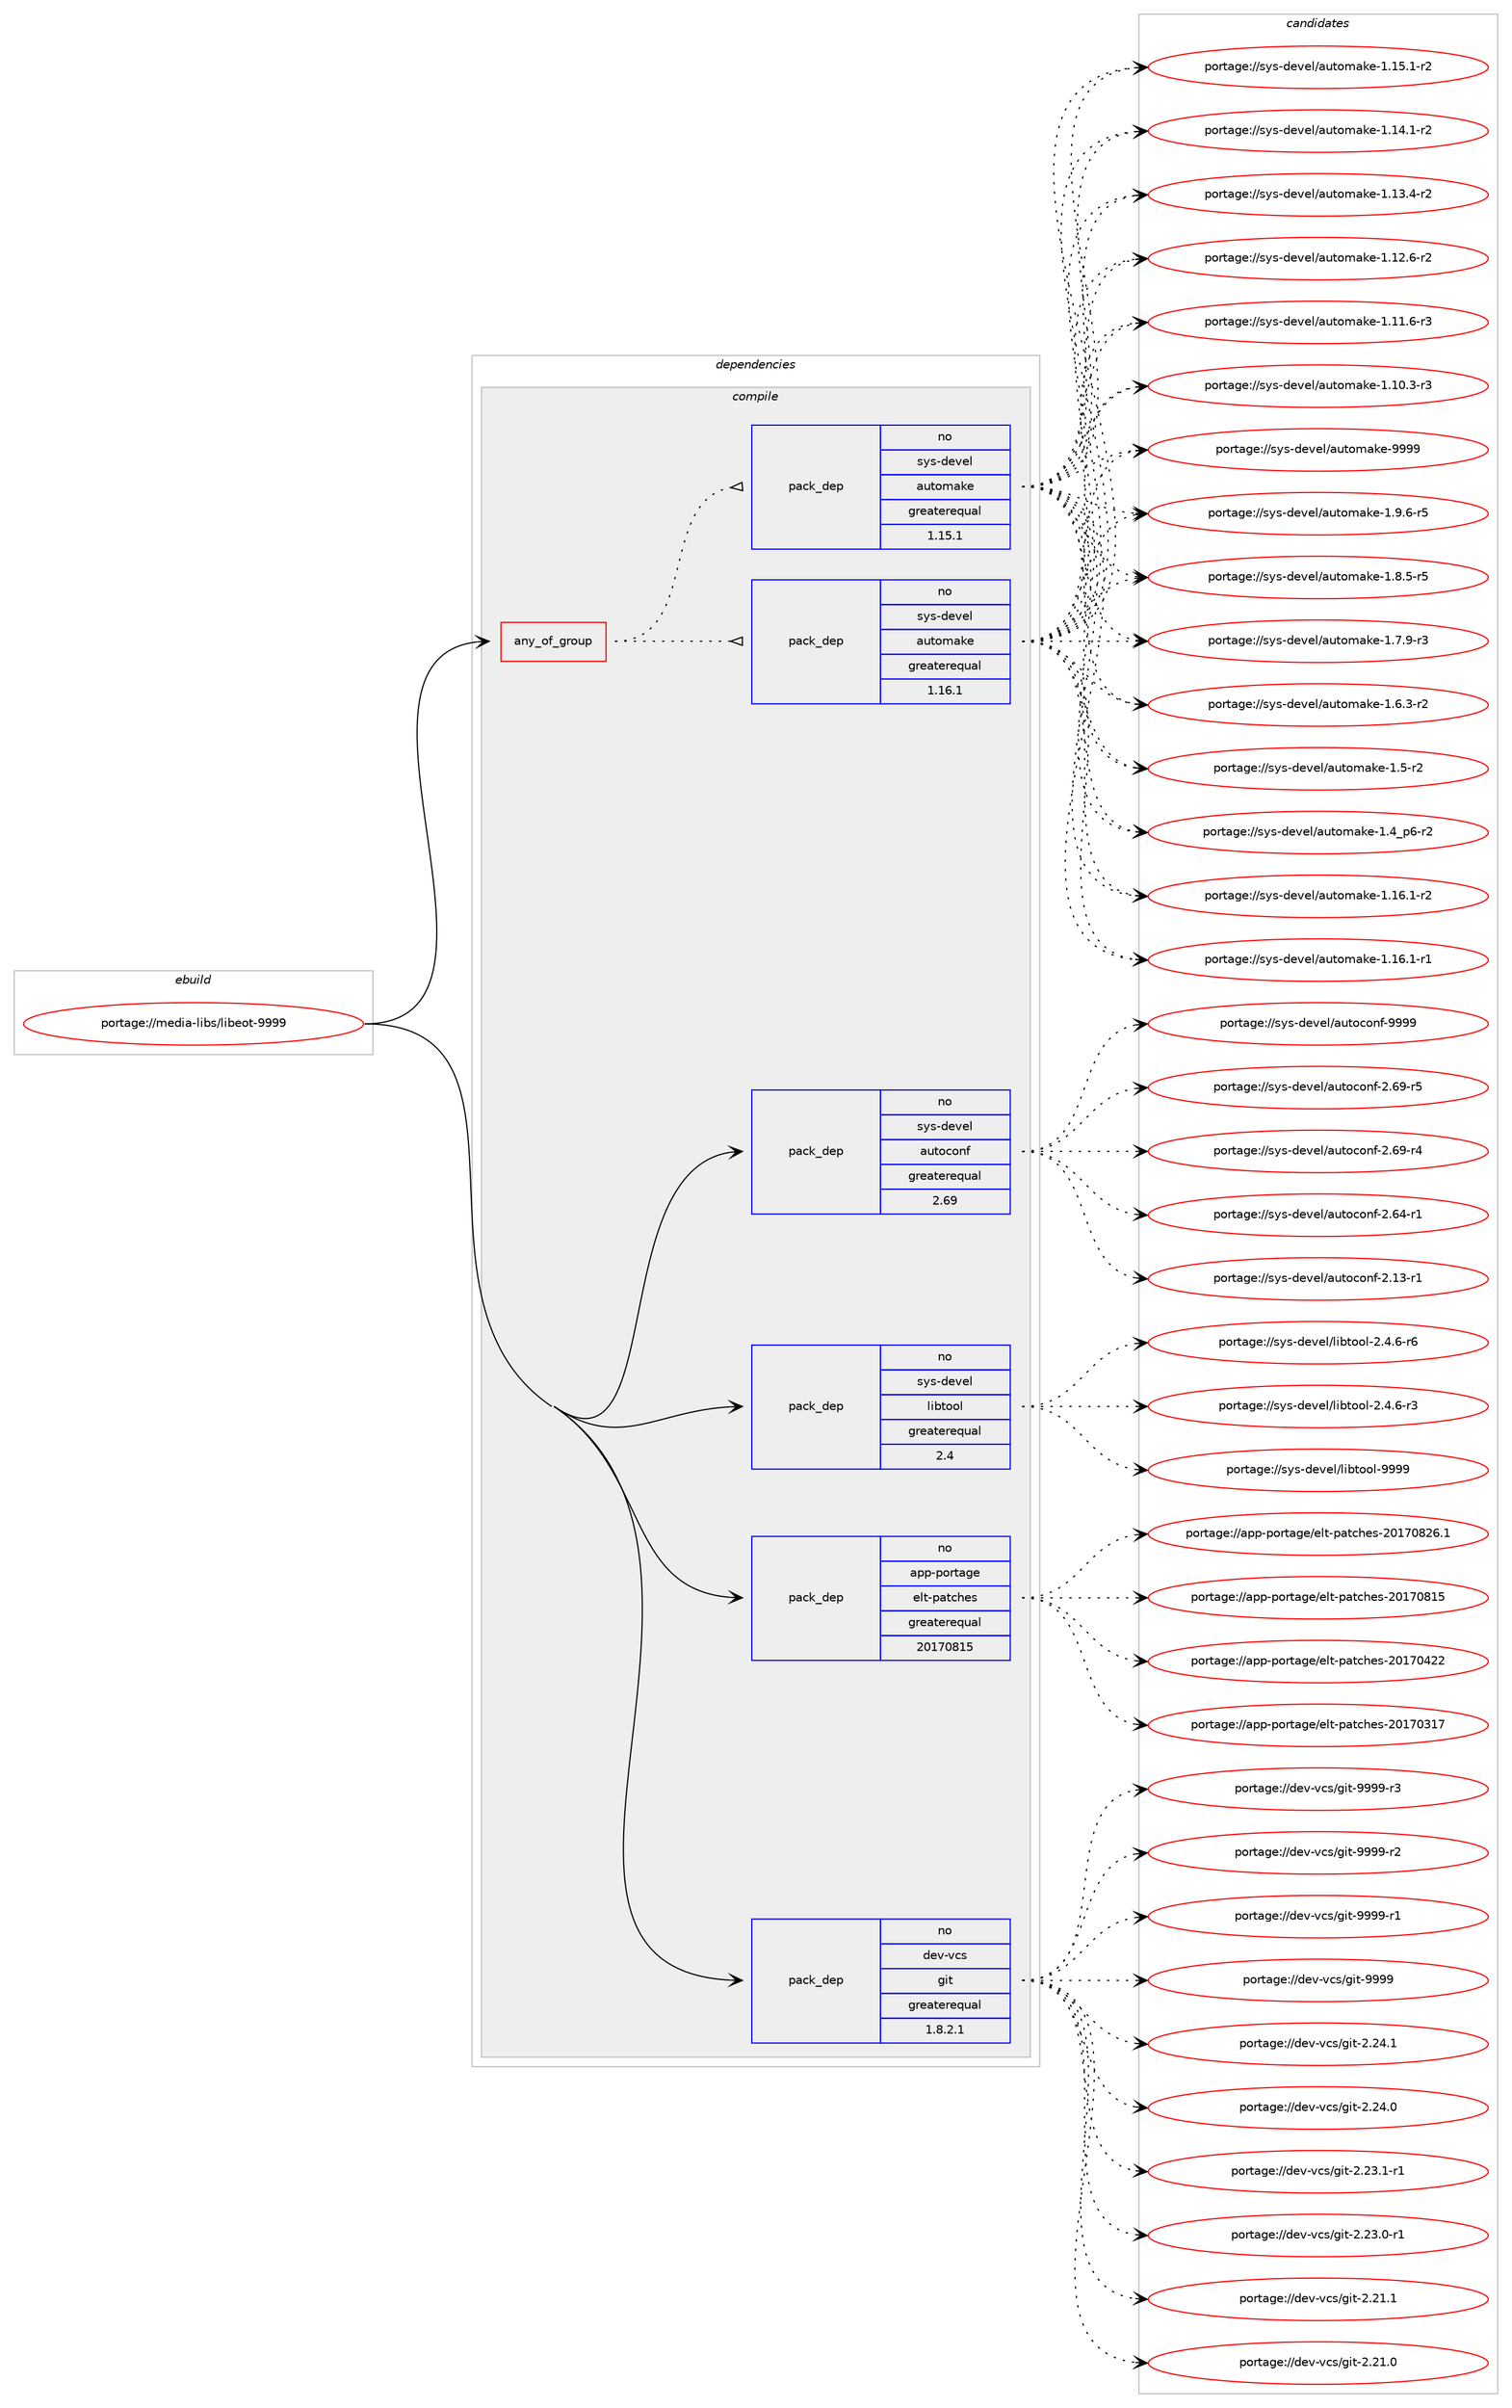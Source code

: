 digraph prolog {

# *************
# Graph options
# *************

newrank=true;
concentrate=true;
compound=true;
graph [rankdir=LR,fontname=Helvetica,fontsize=10,ranksep=1.5];#, ranksep=2.5, nodesep=0.2];
edge  [arrowhead=vee];
node  [fontname=Helvetica,fontsize=10];

# **********
# The ebuild
# **********

subgraph cluster_leftcol {
color=gray;
rank=same;
label=<<i>ebuild</i>>;
id [label="portage://media-libs/libeot-9999", color=red, width=4, href="../media-libs/libeot-9999.svg"];
}

# ****************
# The dependencies
# ****************

subgraph cluster_midcol {
color=gray;
label=<<i>dependencies</i>>;
subgraph cluster_compile {
fillcolor="#eeeeee";
style=filled;
label=<<i>compile</i>>;
subgraph any3131 {
dependency212139 [label=<<TABLE BORDER="0" CELLBORDER="1" CELLSPACING="0" CELLPADDING="4"><TR><TD CELLPADDING="10">any_of_group</TD></TR></TABLE>>, shape=none, color=red];subgraph pack160364 {
dependency212140 [label=<<TABLE BORDER="0" CELLBORDER="1" CELLSPACING="0" CELLPADDING="4" WIDTH="220"><TR><TD ROWSPAN="6" CELLPADDING="30">pack_dep</TD></TR><TR><TD WIDTH="110">no</TD></TR><TR><TD>sys-devel</TD></TR><TR><TD>automake</TD></TR><TR><TD>greaterequal</TD></TR><TR><TD>1.16.1</TD></TR></TABLE>>, shape=none, color=blue];
}
dependency212139:e -> dependency212140:w [weight=20,style="dotted",arrowhead="oinv"];
subgraph pack160365 {
dependency212141 [label=<<TABLE BORDER="0" CELLBORDER="1" CELLSPACING="0" CELLPADDING="4" WIDTH="220"><TR><TD ROWSPAN="6" CELLPADDING="30">pack_dep</TD></TR><TR><TD WIDTH="110">no</TD></TR><TR><TD>sys-devel</TD></TR><TR><TD>automake</TD></TR><TR><TD>greaterequal</TD></TR><TR><TD>1.15.1</TD></TR></TABLE>>, shape=none, color=blue];
}
dependency212139:e -> dependency212141:w [weight=20,style="dotted",arrowhead="oinv"];
}
id:e -> dependency212139:w [weight=20,style="solid",arrowhead="vee"];
subgraph pack160366 {
dependency212142 [label=<<TABLE BORDER="0" CELLBORDER="1" CELLSPACING="0" CELLPADDING="4" WIDTH="220"><TR><TD ROWSPAN="6" CELLPADDING="30">pack_dep</TD></TR><TR><TD WIDTH="110">no</TD></TR><TR><TD>app-portage</TD></TR><TR><TD>elt-patches</TD></TR><TR><TD>greaterequal</TD></TR><TR><TD>20170815</TD></TR></TABLE>>, shape=none, color=blue];
}
id:e -> dependency212142:w [weight=20,style="solid",arrowhead="vee"];
subgraph pack160367 {
dependency212143 [label=<<TABLE BORDER="0" CELLBORDER="1" CELLSPACING="0" CELLPADDING="4" WIDTH="220"><TR><TD ROWSPAN="6" CELLPADDING="30">pack_dep</TD></TR><TR><TD WIDTH="110">no</TD></TR><TR><TD>dev-vcs</TD></TR><TR><TD>git</TD></TR><TR><TD>greaterequal</TD></TR><TR><TD>1.8.2.1</TD></TR></TABLE>>, shape=none, color=blue];
}
id:e -> dependency212143:w [weight=20,style="solid",arrowhead="vee"];
subgraph pack160368 {
dependency212144 [label=<<TABLE BORDER="0" CELLBORDER="1" CELLSPACING="0" CELLPADDING="4" WIDTH="220"><TR><TD ROWSPAN="6" CELLPADDING="30">pack_dep</TD></TR><TR><TD WIDTH="110">no</TD></TR><TR><TD>sys-devel</TD></TR><TR><TD>autoconf</TD></TR><TR><TD>greaterequal</TD></TR><TR><TD>2.69</TD></TR></TABLE>>, shape=none, color=blue];
}
id:e -> dependency212144:w [weight=20,style="solid",arrowhead="vee"];
subgraph pack160369 {
dependency212145 [label=<<TABLE BORDER="0" CELLBORDER="1" CELLSPACING="0" CELLPADDING="4" WIDTH="220"><TR><TD ROWSPAN="6" CELLPADDING="30">pack_dep</TD></TR><TR><TD WIDTH="110">no</TD></TR><TR><TD>sys-devel</TD></TR><TR><TD>libtool</TD></TR><TR><TD>greaterequal</TD></TR><TR><TD>2.4</TD></TR></TABLE>>, shape=none, color=blue];
}
id:e -> dependency212145:w [weight=20,style="solid",arrowhead="vee"];
}
subgraph cluster_compileandrun {
fillcolor="#eeeeee";
style=filled;
label=<<i>compile and run</i>>;
}
subgraph cluster_run {
fillcolor="#eeeeee";
style=filled;
label=<<i>run</i>>;
}
}

# **************
# The candidates
# **************

subgraph cluster_choices {
rank=same;
color=gray;
label=<<i>candidates</i>>;

subgraph choice160364 {
color=black;
nodesep=1;
choice115121115451001011181011084797117116111109971071014557575757 [label="portage://sys-devel/automake-9999", color=red, width=4,href="../sys-devel/automake-9999.svg"];
choice115121115451001011181011084797117116111109971071014549465746544511453 [label="portage://sys-devel/automake-1.9.6-r5", color=red, width=4,href="../sys-devel/automake-1.9.6-r5.svg"];
choice115121115451001011181011084797117116111109971071014549465646534511453 [label="portage://sys-devel/automake-1.8.5-r5", color=red, width=4,href="../sys-devel/automake-1.8.5-r5.svg"];
choice115121115451001011181011084797117116111109971071014549465546574511451 [label="portage://sys-devel/automake-1.7.9-r3", color=red, width=4,href="../sys-devel/automake-1.7.9-r3.svg"];
choice115121115451001011181011084797117116111109971071014549465446514511450 [label="portage://sys-devel/automake-1.6.3-r2", color=red, width=4,href="../sys-devel/automake-1.6.3-r2.svg"];
choice11512111545100101118101108479711711611110997107101454946534511450 [label="portage://sys-devel/automake-1.5-r2", color=red, width=4,href="../sys-devel/automake-1.5-r2.svg"];
choice115121115451001011181011084797117116111109971071014549465295112544511450 [label="portage://sys-devel/automake-1.4_p6-r2", color=red, width=4,href="../sys-devel/automake-1.4_p6-r2.svg"];
choice11512111545100101118101108479711711611110997107101454946495446494511450 [label="portage://sys-devel/automake-1.16.1-r2", color=red, width=4,href="../sys-devel/automake-1.16.1-r2.svg"];
choice11512111545100101118101108479711711611110997107101454946495446494511449 [label="portage://sys-devel/automake-1.16.1-r1", color=red, width=4,href="../sys-devel/automake-1.16.1-r1.svg"];
choice11512111545100101118101108479711711611110997107101454946495346494511450 [label="portage://sys-devel/automake-1.15.1-r2", color=red, width=4,href="../sys-devel/automake-1.15.1-r2.svg"];
choice11512111545100101118101108479711711611110997107101454946495246494511450 [label="portage://sys-devel/automake-1.14.1-r2", color=red, width=4,href="../sys-devel/automake-1.14.1-r2.svg"];
choice11512111545100101118101108479711711611110997107101454946495146524511450 [label="portage://sys-devel/automake-1.13.4-r2", color=red, width=4,href="../sys-devel/automake-1.13.4-r2.svg"];
choice11512111545100101118101108479711711611110997107101454946495046544511450 [label="portage://sys-devel/automake-1.12.6-r2", color=red, width=4,href="../sys-devel/automake-1.12.6-r2.svg"];
choice11512111545100101118101108479711711611110997107101454946494946544511451 [label="portage://sys-devel/automake-1.11.6-r3", color=red, width=4,href="../sys-devel/automake-1.11.6-r3.svg"];
choice11512111545100101118101108479711711611110997107101454946494846514511451 [label="portage://sys-devel/automake-1.10.3-r3", color=red, width=4,href="../sys-devel/automake-1.10.3-r3.svg"];
dependency212140:e -> choice115121115451001011181011084797117116111109971071014557575757:w [style=dotted,weight="100"];
dependency212140:e -> choice115121115451001011181011084797117116111109971071014549465746544511453:w [style=dotted,weight="100"];
dependency212140:e -> choice115121115451001011181011084797117116111109971071014549465646534511453:w [style=dotted,weight="100"];
dependency212140:e -> choice115121115451001011181011084797117116111109971071014549465546574511451:w [style=dotted,weight="100"];
dependency212140:e -> choice115121115451001011181011084797117116111109971071014549465446514511450:w [style=dotted,weight="100"];
dependency212140:e -> choice11512111545100101118101108479711711611110997107101454946534511450:w [style=dotted,weight="100"];
dependency212140:e -> choice115121115451001011181011084797117116111109971071014549465295112544511450:w [style=dotted,weight="100"];
dependency212140:e -> choice11512111545100101118101108479711711611110997107101454946495446494511450:w [style=dotted,weight="100"];
dependency212140:e -> choice11512111545100101118101108479711711611110997107101454946495446494511449:w [style=dotted,weight="100"];
dependency212140:e -> choice11512111545100101118101108479711711611110997107101454946495346494511450:w [style=dotted,weight="100"];
dependency212140:e -> choice11512111545100101118101108479711711611110997107101454946495246494511450:w [style=dotted,weight="100"];
dependency212140:e -> choice11512111545100101118101108479711711611110997107101454946495146524511450:w [style=dotted,weight="100"];
dependency212140:e -> choice11512111545100101118101108479711711611110997107101454946495046544511450:w [style=dotted,weight="100"];
dependency212140:e -> choice11512111545100101118101108479711711611110997107101454946494946544511451:w [style=dotted,weight="100"];
dependency212140:e -> choice11512111545100101118101108479711711611110997107101454946494846514511451:w [style=dotted,weight="100"];
}
subgraph choice160365 {
color=black;
nodesep=1;
choice115121115451001011181011084797117116111109971071014557575757 [label="portage://sys-devel/automake-9999", color=red, width=4,href="../sys-devel/automake-9999.svg"];
choice115121115451001011181011084797117116111109971071014549465746544511453 [label="portage://sys-devel/automake-1.9.6-r5", color=red, width=4,href="../sys-devel/automake-1.9.6-r5.svg"];
choice115121115451001011181011084797117116111109971071014549465646534511453 [label="portage://sys-devel/automake-1.8.5-r5", color=red, width=4,href="../sys-devel/automake-1.8.5-r5.svg"];
choice115121115451001011181011084797117116111109971071014549465546574511451 [label="portage://sys-devel/automake-1.7.9-r3", color=red, width=4,href="../sys-devel/automake-1.7.9-r3.svg"];
choice115121115451001011181011084797117116111109971071014549465446514511450 [label="portage://sys-devel/automake-1.6.3-r2", color=red, width=4,href="../sys-devel/automake-1.6.3-r2.svg"];
choice11512111545100101118101108479711711611110997107101454946534511450 [label="portage://sys-devel/automake-1.5-r2", color=red, width=4,href="../sys-devel/automake-1.5-r2.svg"];
choice115121115451001011181011084797117116111109971071014549465295112544511450 [label="portage://sys-devel/automake-1.4_p6-r2", color=red, width=4,href="../sys-devel/automake-1.4_p6-r2.svg"];
choice11512111545100101118101108479711711611110997107101454946495446494511450 [label="portage://sys-devel/automake-1.16.1-r2", color=red, width=4,href="../sys-devel/automake-1.16.1-r2.svg"];
choice11512111545100101118101108479711711611110997107101454946495446494511449 [label="portage://sys-devel/automake-1.16.1-r1", color=red, width=4,href="../sys-devel/automake-1.16.1-r1.svg"];
choice11512111545100101118101108479711711611110997107101454946495346494511450 [label="portage://sys-devel/automake-1.15.1-r2", color=red, width=4,href="../sys-devel/automake-1.15.1-r2.svg"];
choice11512111545100101118101108479711711611110997107101454946495246494511450 [label="portage://sys-devel/automake-1.14.1-r2", color=red, width=4,href="../sys-devel/automake-1.14.1-r2.svg"];
choice11512111545100101118101108479711711611110997107101454946495146524511450 [label="portage://sys-devel/automake-1.13.4-r2", color=red, width=4,href="../sys-devel/automake-1.13.4-r2.svg"];
choice11512111545100101118101108479711711611110997107101454946495046544511450 [label="portage://sys-devel/automake-1.12.6-r2", color=red, width=4,href="../sys-devel/automake-1.12.6-r2.svg"];
choice11512111545100101118101108479711711611110997107101454946494946544511451 [label="portage://sys-devel/automake-1.11.6-r3", color=red, width=4,href="../sys-devel/automake-1.11.6-r3.svg"];
choice11512111545100101118101108479711711611110997107101454946494846514511451 [label="portage://sys-devel/automake-1.10.3-r3", color=red, width=4,href="../sys-devel/automake-1.10.3-r3.svg"];
dependency212141:e -> choice115121115451001011181011084797117116111109971071014557575757:w [style=dotted,weight="100"];
dependency212141:e -> choice115121115451001011181011084797117116111109971071014549465746544511453:w [style=dotted,weight="100"];
dependency212141:e -> choice115121115451001011181011084797117116111109971071014549465646534511453:w [style=dotted,weight="100"];
dependency212141:e -> choice115121115451001011181011084797117116111109971071014549465546574511451:w [style=dotted,weight="100"];
dependency212141:e -> choice115121115451001011181011084797117116111109971071014549465446514511450:w [style=dotted,weight="100"];
dependency212141:e -> choice11512111545100101118101108479711711611110997107101454946534511450:w [style=dotted,weight="100"];
dependency212141:e -> choice115121115451001011181011084797117116111109971071014549465295112544511450:w [style=dotted,weight="100"];
dependency212141:e -> choice11512111545100101118101108479711711611110997107101454946495446494511450:w [style=dotted,weight="100"];
dependency212141:e -> choice11512111545100101118101108479711711611110997107101454946495446494511449:w [style=dotted,weight="100"];
dependency212141:e -> choice11512111545100101118101108479711711611110997107101454946495346494511450:w [style=dotted,weight="100"];
dependency212141:e -> choice11512111545100101118101108479711711611110997107101454946495246494511450:w [style=dotted,weight="100"];
dependency212141:e -> choice11512111545100101118101108479711711611110997107101454946495146524511450:w [style=dotted,weight="100"];
dependency212141:e -> choice11512111545100101118101108479711711611110997107101454946495046544511450:w [style=dotted,weight="100"];
dependency212141:e -> choice11512111545100101118101108479711711611110997107101454946494946544511451:w [style=dotted,weight="100"];
dependency212141:e -> choice11512111545100101118101108479711711611110997107101454946494846514511451:w [style=dotted,weight="100"];
}
subgraph choice160366 {
color=black;
nodesep=1;
choice971121124511211111411697103101471011081164511297116991041011154550484955485650544649 [label="portage://app-portage/elt-patches-20170826.1", color=red, width=4,href="../app-portage/elt-patches-20170826.1.svg"];
choice97112112451121111141169710310147101108116451129711699104101115455048495548564953 [label="portage://app-portage/elt-patches-20170815", color=red, width=4,href="../app-portage/elt-patches-20170815.svg"];
choice97112112451121111141169710310147101108116451129711699104101115455048495548525050 [label="portage://app-portage/elt-patches-20170422", color=red, width=4,href="../app-portage/elt-patches-20170422.svg"];
choice97112112451121111141169710310147101108116451129711699104101115455048495548514955 [label="portage://app-portage/elt-patches-20170317", color=red, width=4,href="../app-portage/elt-patches-20170317.svg"];
dependency212142:e -> choice971121124511211111411697103101471011081164511297116991041011154550484955485650544649:w [style=dotted,weight="100"];
dependency212142:e -> choice97112112451121111141169710310147101108116451129711699104101115455048495548564953:w [style=dotted,weight="100"];
dependency212142:e -> choice97112112451121111141169710310147101108116451129711699104101115455048495548525050:w [style=dotted,weight="100"];
dependency212142:e -> choice97112112451121111141169710310147101108116451129711699104101115455048495548514955:w [style=dotted,weight="100"];
}
subgraph choice160367 {
color=black;
nodesep=1;
choice10010111845118991154710310511645575757574511451 [label="portage://dev-vcs/git-9999-r3", color=red, width=4,href="../dev-vcs/git-9999-r3.svg"];
choice10010111845118991154710310511645575757574511450 [label="portage://dev-vcs/git-9999-r2", color=red, width=4,href="../dev-vcs/git-9999-r2.svg"];
choice10010111845118991154710310511645575757574511449 [label="portage://dev-vcs/git-9999-r1", color=red, width=4,href="../dev-vcs/git-9999-r1.svg"];
choice1001011184511899115471031051164557575757 [label="portage://dev-vcs/git-9999", color=red, width=4,href="../dev-vcs/git-9999.svg"];
choice10010111845118991154710310511645504650524649 [label="portage://dev-vcs/git-2.24.1", color=red, width=4,href="../dev-vcs/git-2.24.1.svg"];
choice10010111845118991154710310511645504650524648 [label="portage://dev-vcs/git-2.24.0", color=red, width=4,href="../dev-vcs/git-2.24.0.svg"];
choice100101118451189911547103105116455046505146494511449 [label="portage://dev-vcs/git-2.23.1-r1", color=red, width=4,href="../dev-vcs/git-2.23.1-r1.svg"];
choice100101118451189911547103105116455046505146484511449 [label="portage://dev-vcs/git-2.23.0-r1", color=red, width=4,href="../dev-vcs/git-2.23.0-r1.svg"];
choice10010111845118991154710310511645504650494649 [label="portage://dev-vcs/git-2.21.1", color=red, width=4,href="../dev-vcs/git-2.21.1.svg"];
choice10010111845118991154710310511645504650494648 [label="portage://dev-vcs/git-2.21.0", color=red, width=4,href="../dev-vcs/git-2.21.0.svg"];
dependency212143:e -> choice10010111845118991154710310511645575757574511451:w [style=dotted,weight="100"];
dependency212143:e -> choice10010111845118991154710310511645575757574511450:w [style=dotted,weight="100"];
dependency212143:e -> choice10010111845118991154710310511645575757574511449:w [style=dotted,weight="100"];
dependency212143:e -> choice1001011184511899115471031051164557575757:w [style=dotted,weight="100"];
dependency212143:e -> choice10010111845118991154710310511645504650524649:w [style=dotted,weight="100"];
dependency212143:e -> choice10010111845118991154710310511645504650524648:w [style=dotted,weight="100"];
dependency212143:e -> choice100101118451189911547103105116455046505146494511449:w [style=dotted,weight="100"];
dependency212143:e -> choice100101118451189911547103105116455046505146484511449:w [style=dotted,weight="100"];
dependency212143:e -> choice10010111845118991154710310511645504650494649:w [style=dotted,weight="100"];
dependency212143:e -> choice10010111845118991154710310511645504650494648:w [style=dotted,weight="100"];
}
subgraph choice160368 {
color=black;
nodesep=1;
choice115121115451001011181011084797117116111991111101024557575757 [label="portage://sys-devel/autoconf-9999", color=red, width=4,href="../sys-devel/autoconf-9999.svg"];
choice1151211154510010111810110847971171161119911111010245504654574511453 [label="portage://sys-devel/autoconf-2.69-r5", color=red, width=4,href="../sys-devel/autoconf-2.69-r5.svg"];
choice1151211154510010111810110847971171161119911111010245504654574511452 [label="portage://sys-devel/autoconf-2.69-r4", color=red, width=4,href="../sys-devel/autoconf-2.69-r4.svg"];
choice1151211154510010111810110847971171161119911111010245504654524511449 [label="portage://sys-devel/autoconf-2.64-r1", color=red, width=4,href="../sys-devel/autoconf-2.64-r1.svg"];
choice1151211154510010111810110847971171161119911111010245504649514511449 [label="portage://sys-devel/autoconf-2.13-r1", color=red, width=4,href="../sys-devel/autoconf-2.13-r1.svg"];
dependency212144:e -> choice115121115451001011181011084797117116111991111101024557575757:w [style=dotted,weight="100"];
dependency212144:e -> choice1151211154510010111810110847971171161119911111010245504654574511453:w [style=dotted,weight="100"];
dependency212144:e -> choice1151211154510010111810110847971171161119911111010245504654574511452:w [style=dotted,weight="100"];
dependency212144:e -> choice1151211154510010111810110847971171161119911111010245504654524511449:w [style=dotted,weight="100"];
dependency212144:e -> choice1151211154510010111810110847971171161119911111010245504649514511449:w [style=dotted,weight="100"];
}
subgraph choice160369 {
color=black;
nodesep=1;
choice1151211154510010111810110847108105981161111111084557575757 [label="portage://sys-devel/libtool-9999", color=red, width=4,href="../sys-devel/libtool-9999.svg"];
choice1151211154510010111810110847108105981161111111084550465246544511454 [label="portage://sys-devel/libtool-2.4.6-r6", color=red, width=4,href="../sys-devel/libtool-2.4.6-r6.svg"];
choice1151211154510010111810110847108105981161111111084550465246544511451 [label="portage://sys-devel/libtool-2.4.6-r3", color=red, width=4,href="../sys-devel/libtool-2.4.6-r3.svg"];
dependency212145:e -> choice1151211154510010111810110847108105981161111111084557575757:w [style=dotted,weight="100"];
dependency212145:e -> choice1151211154510010111810110847108105981161111111084550465246544511454:w [style=dotted,weight="100"];
dependency212145:e -> choice1151211154510010111810110847108105981161111111084550465246544511451:w [style=dotted,weight="100"];
}
}

}
